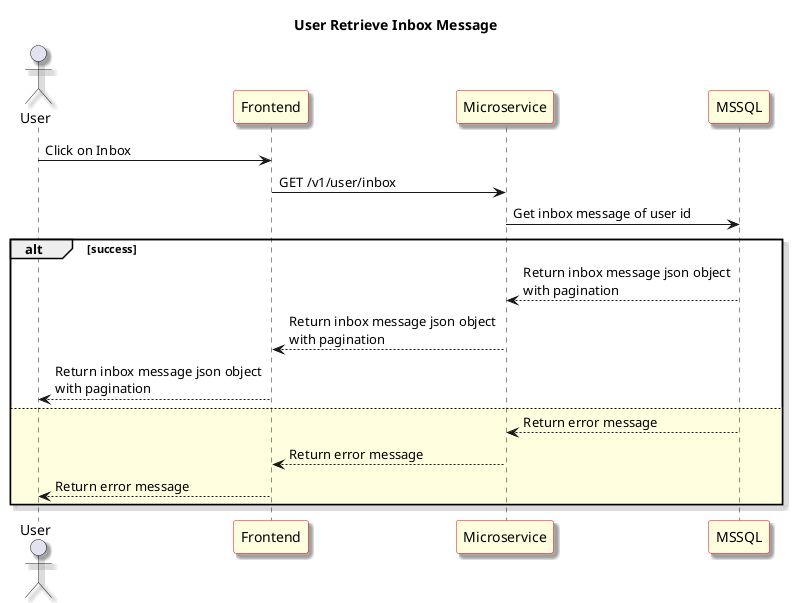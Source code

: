 @startuml User Retrieve Inbox Message
skinparam shadowing true
skinparam sequence {
	ParticipantBackgroundColor LightYellow
	ParticipantBorderColor red
}
Title: User Retrieve Inbox Message
actor "User" as User1
participant "Frontend" as Frontend
participant "Microservice" as Microservice
participant "MSSQL" as Database

User1 -> Frontend: Click on Inbox

Frontend -> Microservice: GET /v1/user/inbox

Microservice -> Database: Get inbox message of user id

alt success

Microservice <-- Database: Return inbox message json object \nwith pagination

Frontend <-- Microservice: Return inbox message json object \nwith pagination

User1 <-- Frontend: Return inbox message json object \nwith pagination

else #LightYellow

Microservice <-- Database: Return error message

Frontend <-- Microservice: Return error message

User1 <-- Frontend: Return error message

end

@enduml